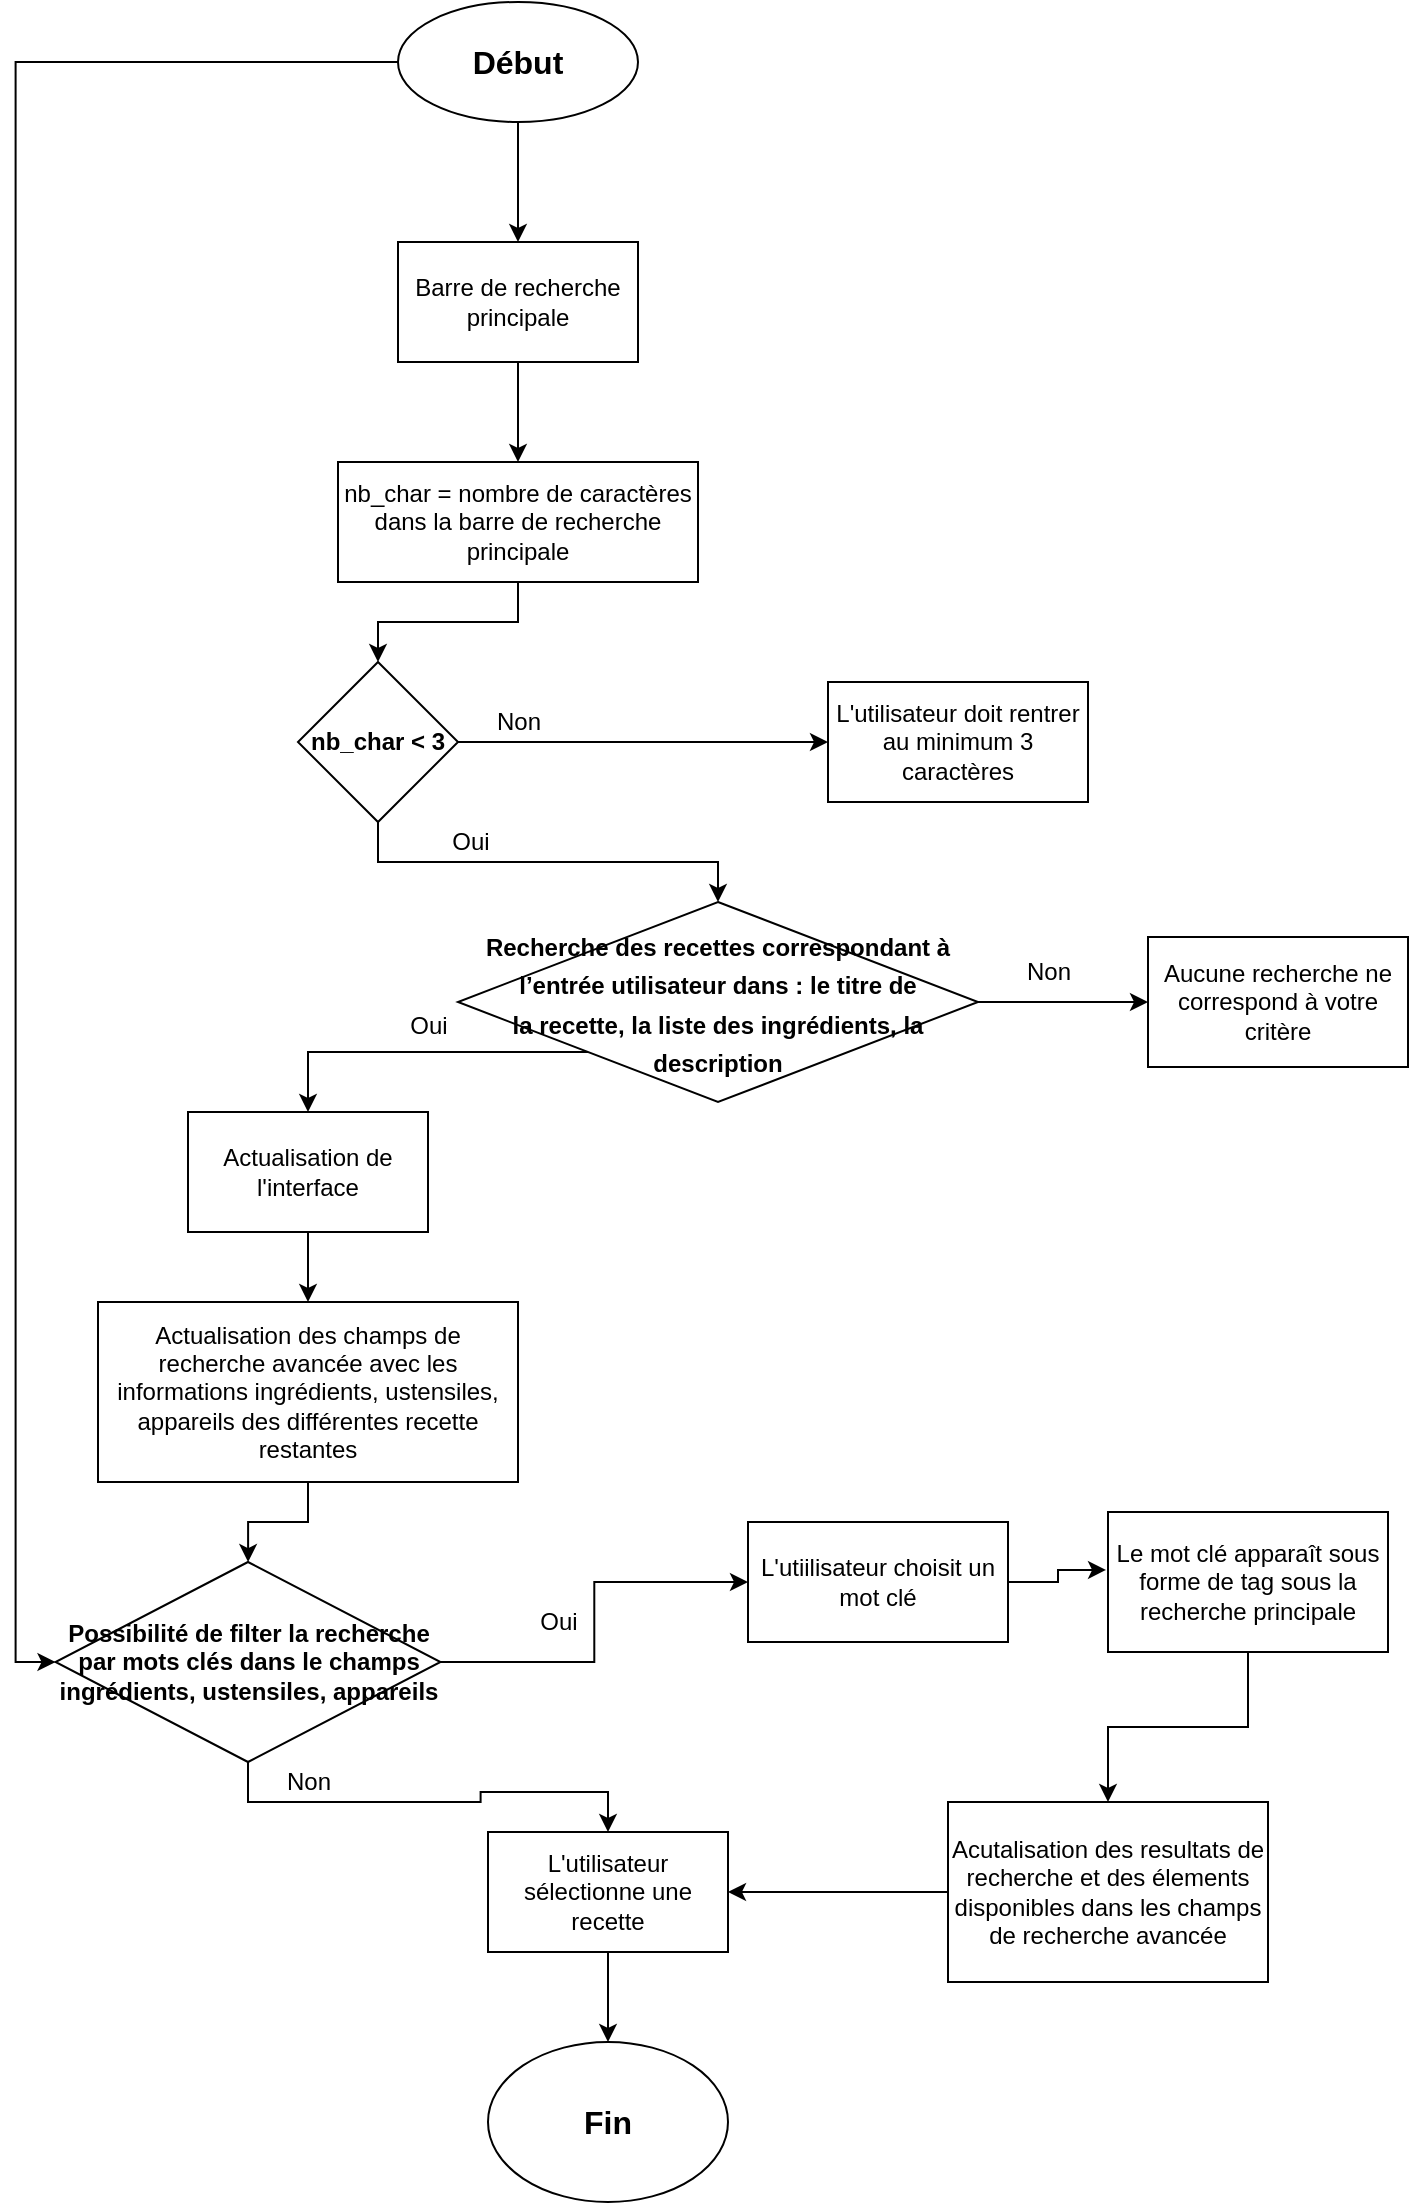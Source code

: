 <mxfile version="17.3.0" type="github">
  <diagram id="C5RBs43oDa-KdzZeNtuy" name="Page-1">
    <mxGraphModel dx="1380" dy="794" grid="1" gridSize="10" guides="1" tooltips="1" connect="1" arrows="1" fold="1" page="1" pageScale="1" pageWidth="827" pageHeight="1169" math="0" shadow="0">
      <root>
        <mxCell id="WIyWlLk6GJQsqaUBKTNV-0" />
        <mxCell id="WIyWlLk6GJQsqaUBKTNV-1" parent="WIyWlLk6GJQsqaUBKTNV-0" />
        <mxCell id="FZ8zNEVGxCVsLRLPuC-u-36" style="edgeStyle=orthogonalEdgeStyle;rounded=0;orthogonalLoop=1;jettySize=auto;html=1;exitX=0.5;exitY=1;exitDx=0;exitDy=0;strokeColor=#000000;fillColor=none;" edge="1" parent="WIyWlLk6GJQsqaUBKTNV-1" source="FZ8zNEVGxCVsLRLPuC-u-3" target="FZ8zNEVGxCVsLRLPuC-u-4">
          <mxGeometry relative="1" as="geometry" />
        </mxCell>
        <mxCell id="FZ8zNEVGxCVsLRLPuC-u-3" value="Barre de recherche principale" style="rounded=0;whiteSpace=wrap;html=1;" vertex="1" parent="WIyWlLk6GJQsqaUBKTNV-1">
          <mxGeometry x="265" y="150" width="120" height="60" as="geometry" />
        </mxCell>
        <mxCell id="FZ8zNEVGxCVsLRLPuC-u-37" style="edgeStyle=orthogonalEdgeStyle;rounded=0;orthogonalLoop=1;jettySize=auto;html=1;exitX=0.5;exitY=1;exitDx=0;exitDy=0;entryX=0.5;entryY=0;entryDx=0;entryDy=0;strokeColor=#000000;fillColor=none;" edge="1" parent="WIyWlLk6GJQsqaUBKTNV-1" source="FZ8zNEVGxCVsLRLPuC-u-4" target="FZ8zNEVGxCVsLRLPuC-u-5">
          <mxGeometry relative="1" as="geometry" />
        </mxCell>
        <mxCell id="FZ8zNEVGxCVsLRLPuC-u-4" value="nb_char = nombre de caractères dans la barre de recherche principale" style="rounded=0;whiteSpace=wrap;html=1;" vertex="1" parent="WIyWlLk6GJQsqaUBKTNV-1">
          <mxGeometry x="235" y="260" width="180" height="60" as="geometry" />
        </mxCell>
        <mxCell id="FZ8zNEVGxCVsLRLPuC-u-40" style="edgeStyle=orthogonalEdgeStyle;rounded=0;orthogonalLoop=1;jettySize=auto;html=1;exitX=1;exitY=0.5;exitDx=0;exitDy=0;strokeColor=#000000;fillColor=none;" edge="1" parent="WIyWlLk6GJQsqaUBKTNV-1" source="FZ8zNEVGxCVsLRLPuC-u-5" target="FZ8zNEVGxCVsLRLPuC-u-39">
          <mxGeometry relative="1" as="geometry" />
        </mxCell>
        <mxCell id="FZ8zNEVGxCVsLRLPuC-u-78" style="edgeStyle=orthogonalEdgeStyle;rounded=0;orthogonalLoop=1;jettySize=auto;html=1;exitX=0.5;exitY=1;exitDx=0;exitDy=0;entryX=0.5;entryY=0;entryDx=0;entryDy=0;fontSize=16;strokeColor=#000000;fillColor=none;" edge="1" parent="WIyWlLk6GJQsqaUBKTNV-1" source="FZ8zNEVGxCVsLRLPuC-u-5" target="FZ8zNEVGxCVsLRLPuC-u-77">
          <mxGeometry relative="1" as="geometry" />
        </mxCell>
        <mxCell id="FZ8zNEVGxCVsLRLPuC-u-5" value="&lt;b&gt;nb_char &amp;lt; 3&lt;/b&gt;" style="rhombus;whiteSpace=wrap;html=1;" vertex="1" parent="WIyWlLk6GJQsqaUBKTNV-1">
          <mxGeometry x="215" y="360" width="80" height="80" as="geometry" />
        </mxCell>
        <mxCell id="FZ8zNEVGxCVsLRLPuC-u-39" value="L&#39;utilisateur doit rentrer au minimum 3 caractères" style="rounded=0;whiteSpace=wrap;html=1;" vertex="1" parent="WIyWlLk6GJQsqaUBKTNV-1">
          <mxGeometry x="480" y="370" width="130" height="60" as="geometry" />
        </mxCell>
        <mxCell id="FZ8zNEVGxCVsLRLPuC-u-41" value="Non" style="text;html=1;align=center;verticalAlign=middle;resizable=0;points=[];autosize=1;strokeColor=none;fillColor=none;" vertex="1" parent="WIyWlLk6GJQsqaUBKTNV-1">
          <mxGeometry x="305" y="380" width="40" height="20" as="geometry" />
        </mxCell>
        <mxCell id="FZ8zNEVGxCVsLRLPuC-u-47" style="edgeStyle=orthogonalEdgeStyle;rounded=0;orthogonalLoop=1;jettySize=auto;html=1;exitX=0.5;exitY=1;exitDx=0;exitDy=0;entryX=0.5;entryY=0;entryDx=0;entryDy=0;strokeColor=#000000;fillColor=none;" edge="1" parent="WIyWlLk6GJQsqaUBKTNV-1" source="FZ8zNEVGxCVsLRLPuC-u-44" target="FZ8zNEVGxCVsLRLPuC-u-46">
          <mxGeometry relative="1" as="geometry" />
        </mxCell>
        <mxCell id="FZ8zNEVGxCVsLRLPuC-u-44" value="Actualisation de l&#39;interface" style="rounded=0;whiteSpace=wrap;html=1;" vertex="1" parent="WIyWlLk6GJQsqaUBKTNV-1">
          <mxGeometry x="160" y="585" width="120" height="60" as="geometry" />
        </mxCell>
        <mxCell id="FZ8zNEVGxCVsLRLPuC-u-76" style="edgeStyle=orthogonalEdgeStyle;rounded=0;orthogonalLoop=1;jettySize=auto;html=1;exitX=0.5;exitY=1;exitDx=0;exitDy=0;fontSize=16;strokeColor=#000000;fillColor=none;" edge="1" parent="WIyWlLk6GJQsqaUBKTNV-1" source="FZ8zNEVGxCVsLRLPuC-u-46" target="FZ8zNEVGxCVsLRLPuC-u-53">
          <mxGeometry relative="1" as="geometry" />
        </mxCell>
        <mxCell id="FZ8zNEVGxCVsLRLPuC-u-46" value="Actualisation des champs de recherche avancée avec les informations ingrédients, ustensiles, appareils des différentes recette restantes" style="rounded=0;whiteSpace=wrap;html=1;" vertex="1" parent="WIyWlLk6GJQsqaUBKTNV-1">
          <mxGeometry x="115" y="680" width="210" height="90" as="geometry" />
        </mxCell>
        <mxCell id="FZ8zNEVGxCVsLRLPuC-u-50" style="edgeStyle=orthogonalEdgeStyle;rounded=0;orthogonalLoop=1;jettySize=auto;html=1;exitX=0.5;exitY=1;exitDx=0;exitDy=0;entryX=0.5;entryY=0;entryDx=0;entryDy=0;strokeColor=#000000;fillColor=none;" edge="1" parent="WIyWlLk6GJQsqaUBKTNV-1" source="FZ8zNEVGxCVsLRLPuC-u-49" target="FZ8zNEVGxCVsLRLPuC-u-3">
          <mxGeometry relative="1" as="geometry" />
        </mxCell>
        <mxCell id="FZ8zNEVGxCVsLRLPuC-u-85" style="edgeStyle=orthogonalEdgeStyle;rounded=0;orthogonalLoop=1;jettySize=auto;html=1;exitX=0;exitY=0.5;exitDx=0;exitDy=0;entryX=0;entryY=0.5;entryDx=0;entryDy=0;fontSize=12;strokeColor=#000000;fillColor=none;" edge="1" parent="WIyWlLk6GJQsqaUBKTNV-1" source="FZ8zNEVGxCVsLRLPuC-u-49" target="FZ8zNEVGxCVsLRLPuC-u-53">
          <mxGeometry relative="1" as="geometry" />
        </mxCell>
        <mxCell id="FZ8zNEVGxCVsLRLPuC-u-49" value="&lt;b&gt;&lt;font style=&quot;font-size: 16px&quot;&gt;Début&lt;/font&gt;&lt;/b&gt;" style="ellipse;whiteSpace=wrap;html=1;" vertex="1" parent="WIyWlLk6GJQsqaUBKTNV-1">
          <mxGeometry x="265" y="30" width="120" height="60" as="geometry" />
        </mxCell>
        <mxCell id="FZ8zNEVGxCVsLRLPuC-u-56" style="edgeStyle=orthogonalEdgeStyle;rounded=0;orthogonalLoop=1;jettySize=auto;html=1;exitX=0.5;exitY=1;exitDx=0;exitDy=0;entryX=0.5;entryY=0;entryDx=0;entryDy=0;strokeColor=#000000;fillColor=none;" edge="1" parent="WIyWlLk6GJQsqaUBKTNV-1" source="FZ8zNEVGxCVsLRLPuC-u-53" target="FZ8zNEVGxCVsLRLPuC-u-55">
          <mxGeometry relative="1" as="geometry" />
        </mxCell>
        <mxCell id="FZ8zNEVGxCVsLRLPuC-u-59" style="edgeStyle=orthogonalEdgeStyle;rounded=0;orthogonalLoop=1;jettySize=auto;html=1;exitX=1;exitY=0.5;exitDx=0;exitDy=0;entryX=0;entryY=0.5;entryDx=0;entryDy=0;strokeColor=#000000;fillColor=none;" edge="1" parent="WIyWlLk6GJQsqaUBKTNV-1" source="FZ8zNEVGxCVsLRLPuC-u-53" target="FZ8zNEVGxCVsLRLPuC-u-54">
          <mxGeometry relative="1" as="geometry" />
        </mxCell>
        <mxCell id="FZ8zNEVGxCVsLRLPuC-u-53" value="&lt;span style=&quot;font-family: &amp;#34;helvetica&amp;#34;&quot;&gt;&lt;b&gt;Possibilité de filter la recherche par mots clés dans le champs ingrédients, ustensiles, appareils&lt;/b&gt;&lt;/span&gt;" style="rhombus;whiteSpace=wrap;html=1;" vertex="1" parent="WIyWlLk6GJQsqaUBKTNV-1">
          <mxGeometry x="93.75" y="810" width="192.5" height="100" as="geometry" />
        </mxCell>
        <mxCell id="FZ8zNEVGxCVsLRLPuC-u-61" style="edgeStyle=orthogonalEdgeStyle;rounded=0;orthogonalLoop=1;jettySize=auto;html=1;exitX=1;exitY=0.5;exitDx=0;exitDy=0;entryX=-0.007;entryY=0.414;entryDx=0;entryDy=0;entryPerimeter=0;strokeColor=#000000;fillColor=none;" edge="1" parent="WIyWlLk6GJQsqaUBKTNV-1" source="FZ8zNEVGxCVsLRLPuC-u-54" target="FZ8zNEVGxCVsLRLPuC-u-60">
          <mxGeometry relative="1" as="geometry" />
        </mxCell>
        <mxCell id="FZ8zNEVGxCVsLRLPuC-u-54" value="L&#39;utiilisateur choisit un mot clé" style="rounded=0;whiteSpace=wrap;html=1;" vertex="1" parent="WIyWlLk6GJQsqaUBKTNV-1">
          <mxGeometry x="440" y="790" width="130" height="60" as="geometry" />
        </mxCell>
        <mxCell id="FZ8zNEVGxCVsLRLPuC-u-68" style="edgeStyle=orthogonalEdgeStyle;rounded=0;orthogonalLoop=1;jettySize=auto;html=1;exitX=0.5;exitY=1;exitDx=0;exitDy=0;entryX=0.5;entryY=0;entryDx=0;entryDy=0;strokeColor=#000000;fillColor=none;" edge="1" parent="WIyWlLk6GJQsqaUBKTNV-1" source="FZ8zNEVGxCVsLRLPuC-u-55" target="FZ8zNEVGxCVsLRLPuC-u-67">
          <mxGeometry relative="1" as="geometry" />
        </mxCell>
        <mxCell id="FZ8zNEVGxCVsLRLPuC-u-55" value="L&#39;utilisateur sélectionne une recette" style="rounded=0;whiteSpace=wrap;html=1;" vertex="1" parent="WIyWlLk6GJQsqaUBKTNV-1">
          <mxGeometry x="310" y="945" width="120" height="60" as="geometry" />
        </mxCell>
        <mxCell id="FZ8zNEVGxCVsLRLPuC-u-57" value="Oui" style="text;html=1;align=center;verticalAlign=middle;resizable=0;points=[];autosize=1;strokeColor=none;fillColor=none;" vertex="1" parent="WIyWlLk6GJQsqaUBKTNV-1">
          <mxGeometry x="330" y="830" width="30" height="20" as="geometry" />
        </mxCell>
        <mxCell id="FZ8zNEVGxCVsLRLPuC-u-58" value="Oui" style="text;html=1;align=center;verticalAlign=middle;resizable=0;points=[];autosize=1;strokeColor=none;fillColor=none;" vertex="1" parent="WIyWlLk6GJQsqaUBKTNV-1">
          <mxGeometry x="286.25" y="440" width="30" height="20" as="geometry" />
        </mxCell>
        <mxCell id="FZ8zNEVGxCVsLRLPuC-u-65" style="edgeStyle=orthogonalEdgeStyle;rounded=0;orthogonalLoop=1;jettySize=auto;html=1;exitX=0.5;exitY=1;exitDx=0;exitDy=0;entryX=0.5;entryY=0;entryDx=0;entryDy=0;strokeColor=#000000;fillColor=none;" edge="1" parent="WIyWlLk6GJQsqaUBKTNV-1" source="FZ8zNEVGxCVsLRLPuC-u-60" target="FZ8zNEVGxCVsLRLPuC-u-62">
          <mxGeometry relative="1" as="geometry" />
        </mxCell>
        <mxCell id="FZ8zNEVGxCVsLRLPuC-u-60" value="Le mot clé apparaît sous forme de tag sous la recherche principale" style="rounded=0;whiteSpace=wrap;html=1;" vertex="1" parent="WIyWlLk6GJQsqaUBKTNV-1">
          <mxGeometry x="620" y="785" width="140" height="70" as="geometry" />
        </mxCell>
        <mxCell id="FZ8zNEVGxCVsLRLPuC-u-66" style="edgeStyle=orthogonalEdgeStyle;rounded=0;orthogonalLoop=1;jettySize=auto;html=1;exitX=0;exitY=0.5;exitDx=0;exitDy=0;entryX=1;entryY=0.5;entryDx=0;entryDy=0;strokeColor=#000000;fillColor=none;" edge="1" parent="WIyWlLk6GJQsqaUBKTNV-1" source="FZ8zNEVGxCVsLRLPuC-u-62" target="FZ8zNEVGxCVsLRLPuC-u-55">
          <mxGeometry relative="1" as="geometry" />
        </mxCell>
        <mxCell id="FZ8zNEVGxCVsLRLPuC-u-62" value="Acutalisation des resultats de recherche et des élements disponibles dans les champs de recherche avancée" style="rounded=0;whiteSpace=wrap;html=1;" vertex="1" parent="WIyWlLk6GJQsqaUBKTNV-1">
          <mxGeometry x="540" y="930" width="160" height="90" as="geometry" />
        </mxCell>
        <mxCell id="FZ8zNEVGxCVsLRLPuC-u-63" value="Non" style="text;html=1;align=center;verticalAlign=middle;resizable=0;points=[];autosize=1;strokeColor=none;fillColor=none;" vertex="1" parent="WIyWlLk6GJQsqaUBKTNV-1">
          <mxGeometry x="200" y="910" width="40" height="20" as="geometry" />
        </mxCell>
        <mxCell id="FZ8zNEVGxCVsLRLPuC-u-67" value="&lt;font style=&quot;font-size: 16px&quot;&gt;&lt;b&gt;Fin&lt;/b&gt;&lt;/font&gt;" style="ellipse;whiteSpace=wrap;html=1;" vertex="1" parent="WIyWlLk6GJQsqaUBKTNV-1">
          <mxGeometry x="310" y="1050" width="120" height="80" as="geometry" />
        </mxCell>
        <mxCell id="FZ8zNEVGxCVsLRLPuC-u-79" style="edgeStyle=orthogonalEdgeStyle;rounded=0;orthogonalLoop=1;jettySize=auto;html=1;exitX=0;exitY=1;exitDx=0;exitDy=0;entryX=0.5;entryY=0;entryDx=0;entryDy=0;fontSize=16;strokeColor=#000000;fillColor=none;" edge="1" parent="WIyWlLk6GJQsqaUBKTNV-1" source="FZ8zNEVGxCVsLRLPuC-u-77" target="FZ8zNEVGxCVsLRLPuC-u-44">
          <mxGeometry relative="1" as="geometry" />
        </mxCell>
        <mxCell id="FZ8zNEVGxCVsLRLPuC-u-82" style="edgeStyle=orthogonalEdgeStyle;rounded=0;orthogonalLoop=1;jettySize=auto;html=1;exitX=1;exitY=0.5;exitDx=0;exitDy=0;entryX=0;entryY=0.5;entryDx=0;entryDy=0;fontSize=12;strokeColor=#000000;fillColor=none;" edge="1" parent="WIyWlLk6GJQsqaUBKTNV-1" source="FZ8zNEVGxCVsLRLPuC-u-77" target="FZ8zNEVGxCVsLRLPuC-u-81">
          <mxGeometry relative="1" as="geometry" />
        </mxCell>
        <mxCell id="FZ8zNEVGxCVsLRLPuC-u-77" value="&lt;b&gt;&lt;span style=&quot;font-size: 12px&quot;&gt;Recherche des recettes correspondant à l’entrée utilisateur dans : le titre de&lt;/span&gt;&lt;br style=&quot;font-size: 12px&quot;&gt;&lt;span style=&quot;font-size: 12px&quot;&gt;la recette, la liste des ingrédients, la description&lt;/span&gt;&lt;/b&gt;" style="rhombus;whiteSpace=wrap;html=1;fontSize=16;" vertex="1" parent="WIyWlLk6GJQsqaUBKTNV-1">
          <mxGeometry x="295" y="480" width="260" height="100" as="geometry" />
        </mxCell>
        <mxCell id="FZ8zNEVGxCVsLRLPuC-u-80" value="&lt;font style=&quot;font-size: 12px&quot;&gt;Oui&lt;/font&gt;" style="text;html=1;align=center;verticalAlign=middle;resizable=0;points=[];autosize=1;strokeColor=none;fillColor=none;fontSize=16;" vertex="1" parent="WIyWlLk6GJQsqaUBKTNV-1">
          <mxGeometry x="265" y="525" width="30" height="30" as="geometry" />
        </mxCell>
        <mxCell id="FZ8zNEVGxCVsLRLPuC-u-81" value="Aucune recherche ne correspond à votre critère" style="rounded=0;whiteSpace=wrap;html=1;fontSize=12;" vertex="1" parent="WIyWlLk6GJQsqaUBKTNV-1">
          <mxGeometry x="640" y="497.5" width="130" height="65" as="geometry" />
        </mxCell>
        <mxCell id="FZ8zNEVGxCVsLRLPuC-u-83" value="Non" style="text;html=1;align=center;verticalAlign=middle;resizable=0;points=[];autosize=1;strokeColor=none;fillColor=none;fontSize=12;" vertex="1" parent="WIyWlLk6GJQsqaUBKTNV-1">
          <mxGeometry x="570" y="505" width="40" height="20" as="geometry" />
        </mxCell>
      </root>
    </mxGraphModel>
  </diagram>
</mxfile>

